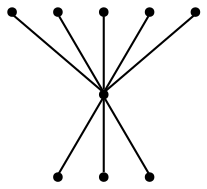 graph {
  node [shape=point,comment="{\"directed\":false,\"doi\":\"10.1007/978-3-662-45803-7_4\",\"figure\":\"2\"}"]

  v0 [pos="1377.5222731174963,902.8357567996176"]
  v1 [pos="1116.4591215743908,849.6078603300728"]
  v2 [pos="1263.919558644221,702.1762738838104"]
  v3 [pos="1276.291021549575,746.3578375609226"]
  v4 [pos="1274.9775644446813,786.9499258997275"]
  v5 [pos="1238.2301598683716,786.8374605917577"]
  v6 [pos="1237.5838656777346,824.2571112387772"]
  v7 [pos="1193.3394993893626,822.9604523939473"]
  v8 [pos="1176.235544409983,849.6493350929666"]

  v8 -- v0 [id="-4",pos="1176.235544409983,849.6493350929666 1377.5222731174963,902.8357567996176 1377.5222731174963,902.8357567996176 1377.5222731174963,902.8357567996176"]
  v7 -- v0 [id="-5",pos="1193.3394993893626,822.9604523939473 1377.5222731174963,902.8357567996176 1377.5222731174963,902.8357567996176 1377.5222731174963,902.8357567996176"]
  v6 -- v0 [id="-6",pos="1237.5838656777346,824.2571112387772 1377.5222731174963,902.8357567996176 1377.5222731174963,902.8357567996176 1377.5222731174963,902.8357567996176"]
  v5 -- v0 [id="-7",pos="1238.2301598683716,786.8374605917577 1377.5222731174963,902.8357567996176 1377.5222731174963,902.8357567996176 1377.5222731174963,902.8357567996176"]
  v4 -- v0 [id="-10",pos="1274.9775644446813,786.9499258997275 1377.5222731174963,902.8357567996176 1377.5222731174963,902.8357567996176 1377.5222731174963,902.8357567996176"]
  v0 -- v3 [id="-11",pos="1377.5222731174963,902.8357567996176 1276.291021549575,746.3578375609226 1276.291021549575,746.3578375609226 1276.291021549575,746.3578375609226"]
  v0 -- v2 [id="-16",pos="1377.5222731174963,902.8357567996176 1263.919558644221,702.1762738838104 1263.919558644221,702.1762738838104 1263.919558644221,702.1762738838104"]
  v0 -- v1 [id="-20",pos="1377.5222731174963,902.8357567996176 1116.4591215743908,849.6078603300728 1116.4591215743908,849.6078603300728 1116.4591215743908,849.6078603300728"]
}